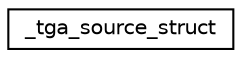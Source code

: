 digraph "Graphical Class Hierarchy"
{
  edge [fontname="Helvetica",fontsize="10",labelfontname="Helvetica",labelfontsize="10"];
  node [fontname="Helvetica",fontsize="10",shape=record];
  rankdir="LR";
  Node1 [label="_tga_source_struct",height=0.2,width=0.4,color="black", fillcolor="white", style="filled",URL="$struct__tga__source__struct.html"];
}
